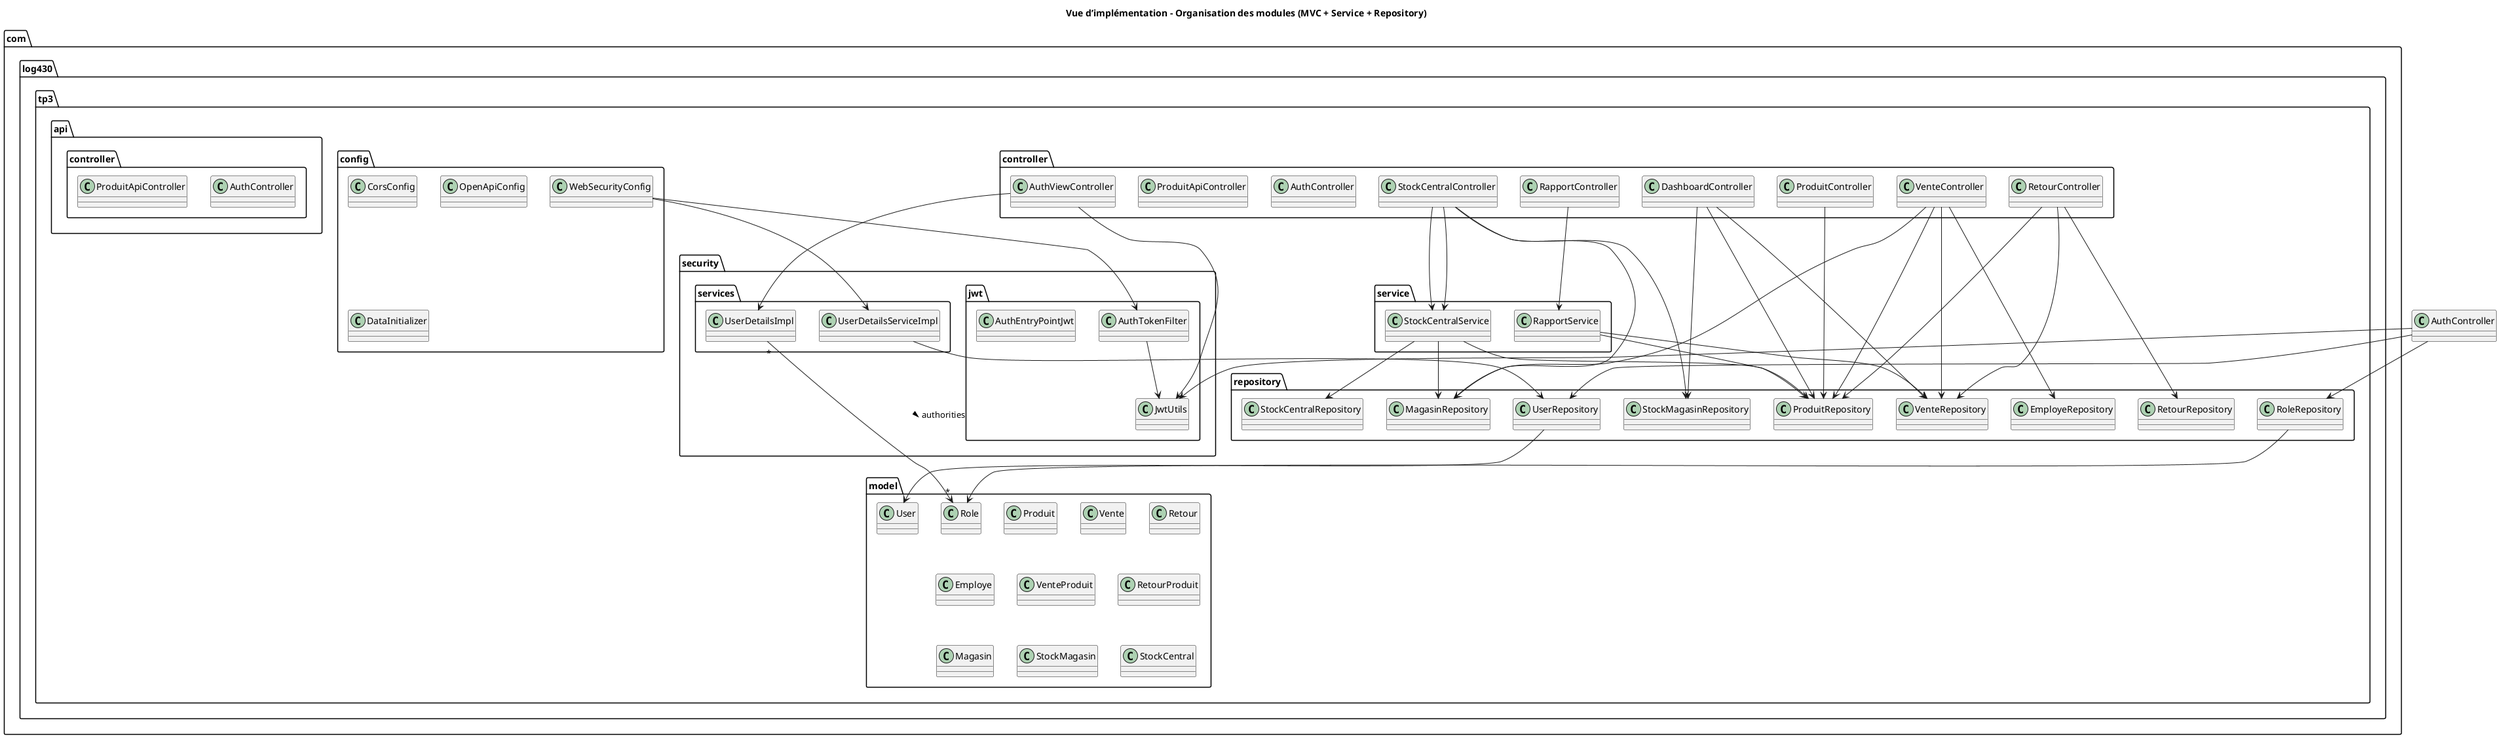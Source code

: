 @startuml
title Vue d’implémentation – Organisation des modules (MVC + Service + Repository)

' === Packages ===
package "com.log430.tp3.controller" {
  class ProduitController
  class VenteController
  class RetourController
  class StockCentralController
  class RapportController
  class DashboardController
  class AuthController
  class ProduitApiController
  class AuthViewController
}

package "com.log430.tp3.service" {
  class RapportService
  class StockCentralService
}

package "com.log430.tp3.repository" {
  class ProduitRepository
  class VenteRepository
  class RetourRepository
  class EmployeRepository
  class MagasinRepository
  class StockMagasinRepository
  class StockCentralRepository
  class UserRepository
  class RoleRepository
}

package "com.log430.tp3.model" {
  class Produit
  class Vente
  class Retour
  class Employe
  class VenteProduit
  class RetourProduit
  class Magasin
  class StockMagasin
  class StockCentral
  class User
  class Role
}

' --- Bloc sécurité & auth --------------------------------------------------

package "com.log430.tp3.security.jwt" {
  class JwtUtils
  class AuthTokenFilter
  class AuthEntryPointJwt
}

package "com.log430.tp3.security.services" {
  class UserDetailsImpl
  class UserDetailsServiceImpl
}

package "com.log430.tp3.config" {
  class WebSecurityConfig
  class CorsConfig
  class OpenApiConfig
  class DataInitializer
}

package "com.log430.tp3.api.controller" {
  class AuthController
  class ProduitApiController
}

' === Relations contrôleurs → services ===
RapportController --> RapportService
StockCentralController --> StockCentralService

' === Relations contrôleurs → repositories ===
ProduitController --> ProduitRepository
VenteController --> ProduitRepository
VenteController --> VenteRepository
VenteController --> EmployeRepository
VenteController --> MagasinRepository

RetourController --> RetourRepository
RetourController --> VenteRepository
RetourController --> ProduitRepository

DashboardController --> VenteRepository
DashboardController --> StockMagasinRepository
DashboardController --> ProduitRepository

StockCentralController --> MagasinRepository
StockCentralController --> StockMagasinRepository
StockCentralController --> StockCentralService

' === Services → Repositories ===
RapportService --> VenteRepository
RapportService --> ProduitRepository

StockCentralService --> ProduitRepository
StockCentralService --> MagasinRepository
StockCentralService --> StockCentralRepository

' --- Relations principales -------------------------------------------------

AuthController --> JwtUtils
AuthController --> UserRepository
AuthController --> RoleRepository

AuthTokenFilter --> JwtUtils
UserDetailsServiceImpl --> UserRepository

WebSecurityConfig --> AuthTokenFilter
WebSecurityConfig --> UserDetailsServiceImpl

AuthViewController --> JwtUtils
AuthViewController --> UserDetailsImpl

UserDetailsImpl "*" --> "*" Role : authorities >
UserRepository --> User
RoleRepository --> Role

@enduml
